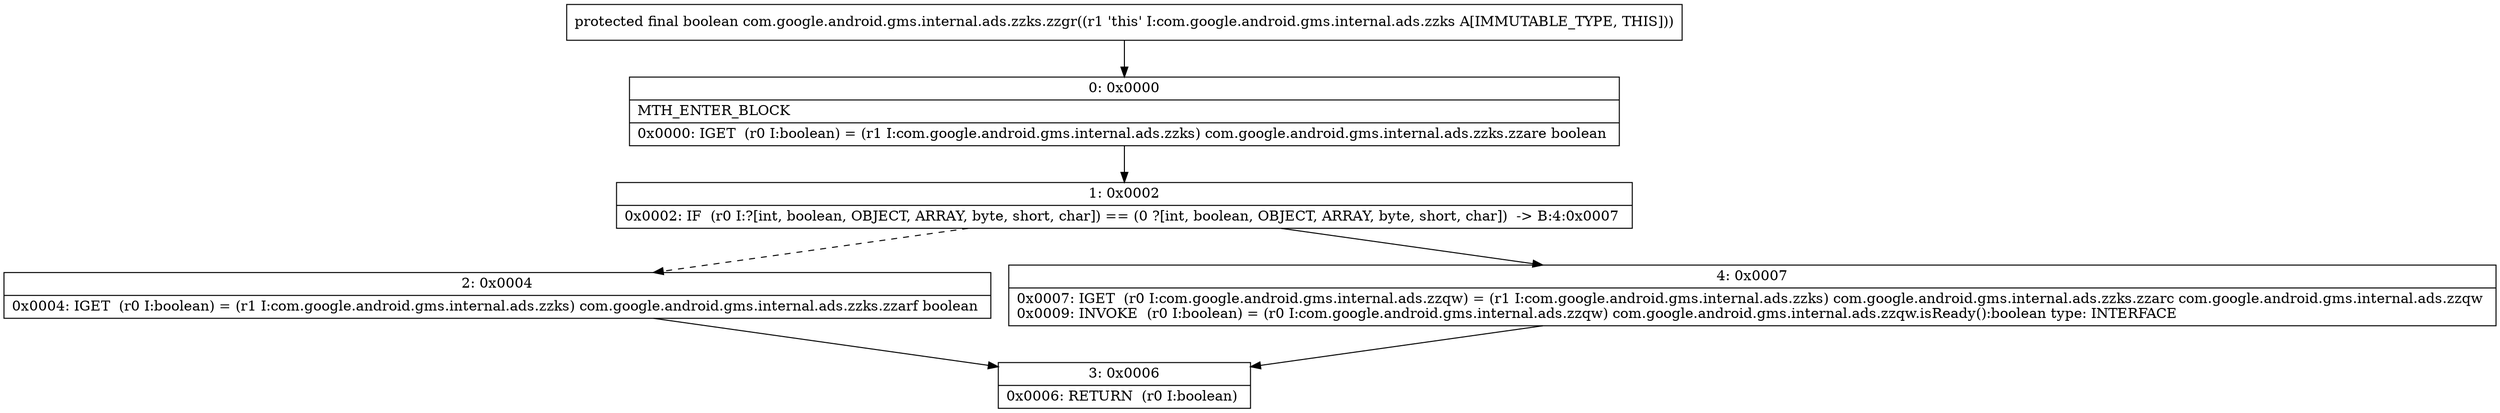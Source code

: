 digraph "CFG forcom.google.android.gms.internal.ads.zzks.zzgr()Z" {
Node_0 [shape=record,label="{0\:\ 0x0000|MTH_ENTER_BLOCK\l|0x0000: IGET  (r0 I:boolean) = (r1 I:com.google.android.gms.internal.ads.zzks) com.google.android.gms.internal.ads.zzks.zzare boolean \l}"];
Node_1 [shape=record,label="{1\:\ 0x0002|0x0002: IF  (r0 I:?[int, boolean, OBJECT, ARRAY, byte, short, char]) == (0 ?[int, boolean, OBJECT, ARRAY, byte, short, char])  \-\> B:4:0x0007 \l}"];
Node_2 [shape=record,label="{2\:\ 0x0004|0x0004: IGET  (r0 I:boolean) = (r1 I:com.google.android.gms.internal.ads.zzks) com.google.android.gms.internal.ads.zzks.zzarf boolean \l}"];
Node_3 [shape=record,label="{3\:\ 0x0006|0x0006: RETURN  (r0 I:boolean) \l}"];
Node_4 [shape=record,label="{4\:\ 0x0007|0x0007: IGET  (r0 I:com.google.android.gms.internal.ads.zzqw) = (r1 I:com.google.android.gms.internal.ads.zzks) com.google.android.gms.internal.ads.zzks.zzarc com.google.android.gms.internal.ads.zzqw \l0x0009: INVOKE  (r0 I:boolean) = (r0 I:com.google.android.gms.internal.ads.zzqw) com.google.android.gms.internal.ads.zzqw.isReady():boolean type: INTERFACE \l}"];
MethodNode[shape=record,label="{protected final boolean com.google.android.gms.internal.ads.zzks.zzgr((r1 'this' I:com.google.android.gms.internal.ads.zzks A[IMMUTABLE_TYPE, THIS])) }"];
MethodNode -> Node_0;
Node_0 -> Node_1;
Node_1 -> Node_2[style=dashed];
Node_1 -> Node_4;
Node_2 -> Node_3;
Node_4 -> Node_3;
}


